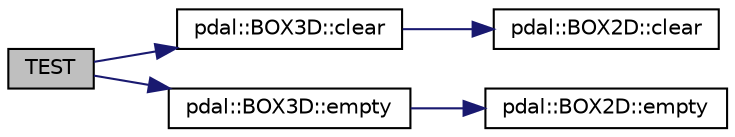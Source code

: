 digraph "TEST"
{
  edge [fontname="Helvetica",fontsize="10",labelfontname="Helvetica",labelfontsize="10"];
  node [fontname="Helvetica",fontsize="10",shape=record];
  rankdir="LR";
  Node1 [label="TEST",height=0.2,width=0.4,color="black", fillcolor="grey75", style="filled", fontcolor="black"];
  Node1 -> Node2 [color="midnightblue",fontsize="10",style="solid",fontname="Helvetica"];
  Node2 [label="pdal::BOX3D::clear",height=0.2,width=0.4,color="black", fillcolor="white", style="filled",URL="$classpdal_1_1BOX3D.html#a2bc36ba06f8eb54acd95cf58fb968317"];
  Node2 -> Node3 [color="midnightblue",fontsize="10",style="solid",fontname="Helvetica"];
  Node3 [label="pdal::BOX2D::clear",height=0.2,width=0.4,color="black", fillcolor="white", style="filled",URL="$classpdal_1_1BOX2D.html#a299dd7a0eb6878ba584f6ae3608c22f1"];
  Node1 -> Node4 [color="midnightblue",fontsize="10",style="solid",fontname="Helvetica"];
  Node4 [label="pdal::BOX3D::empty",height=0.2,width=0.4,color="black", fillcolor="white", style="filled",URL="$classpdal_1_1BOX3D.html#ab1150f00df7ce85599138b2c0d45d4dc"];
  Node4 -> Node5 [color="midnightblue",fontsize="10",style="solid",fontname="Helvetica"];
  Node5 [label="pdal::BOX2D::empty",height=0.2,width=0.4,color="black", fillcolor="white", style="filled",URL="$classpdal_1_1BOX2D.html#aec5fae5f73a34a1d4248d596cad77755"];
}
